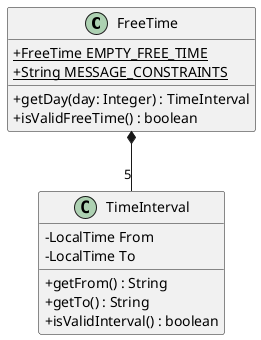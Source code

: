 @startuml
skinparam classAttributeIconSize 0
class FreeTime {
    + {static} FreeTime EMPTY_FREE_TIME
    + {static} String MESSAGE_CONSTRAINTS
    + getDay(day: Integer) : TimeInterval
    + isValidFreeTime() : boolean
}

class TimeInterval {
  - LocalTime From
  - LocalTime To
  + getFrom() : String
  + getTo() : String
  + isValidInterval() : boolean
}

FreeTime *-- "5" TimeInterval
@enduml
